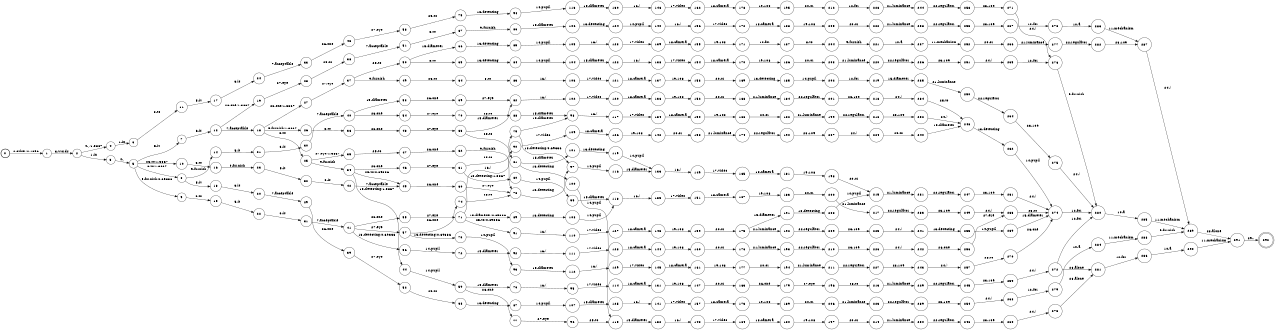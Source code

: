 digraph FST {
rankdir = LR;
size = "8.5,11";
label = "";
center = 1;
orientation = Portrait;
ranksep = "0.4";
nodesep = "0.25";
0 [label = "0", shape = circle, style = bold, fontsize = 14]
	0 -> 1 [label = "2:other/2.1396", fontsize = 14];
1 [label = "1", shape = circle, style = solid, fontsize = 14]
	1 -> 2 [label = "3:words", fontsize = 14];
2 [label = "2", shape = circle, style = solid, fontsize = 14]
	2 -> 3 [label = "1:in", fontsize = 14];
	2 -> 4 [label = "4:,/1.3867", fontsize = 14];
3 [label = "3", shape = circle, style = solid, fontsize = 14]
	3 -> 5 [label = "4:,", fontsize = 14];
4 [label = "4", shape = circle, style = solid, fontsize = 14]
	4 -> 6 [label = "1:in", fontsize = 14];
5 [label = "5", shape = circle, style = solid, fontsize = 14]
	5 -> 7 [label = "5:it", fontsize = 14];
	5 -> 8 [label = "8:to/1.3867", fontsize = 14];
	5 -> 10 [label = "25:to/1.3867", fontsize = 14];
	5 -> 9 [label = "9:furnish/0.69336", fontsize = 14];
6 [label = "6", shape = circle, style = solid, fontsize = 14]
	6 -> 11 [label = "8:to", fontsize = 14];
7 [label = "7", shape = circle, style = solid, fontsize = 14]
	7 -> 12 [label = "6:is", fontsize = 14];
8 [label = "8", shape = circle, style = solid, fontsize = 14]
	8 -> 13 [label = "5:it", fontsize = 14];
	8 -> 14 [label = "9:furnish", fontsize = 14];
9 [label = "9", shape = circle, style = solid, fontsize = 14]
	9 -> 15 [label = "8:to", fontsize = 14];
10 [label = "10", shape = circle, style = solid, fontsize = 14]
	10 -> 16 [label = "8:to", fontsize = 14];
11 [label = "11", shape = circle, style = solid, fontsize = 14]
	11 -> 17 [label = "5:it", fontsize = 14];
12 [label = "12", shape = circle, style = solid, fontsize = 14]
	12 -> 18 [label = "7:acceptable", fontsize = 14];
	12 -> 19 [label = "26:one/1.3867", fontsize = 14];
13 [label = "13", shape = circle, style = solid, fontsize = 14]
	13 -> 20 [label = "6:is", fontsize = 14];
14 [label = "14", shape = circle, style = solid, fontsize = 14]
	14 -> 21 [label = "5:it", fontsize = 14];
15 [label = "15", shape = circle, style = solid, fontsize = 14]
	15 -> 22 [label = "5:it", fontsize = 14];
16 [label = "16", shape = circle, style = solid, fontsize = 14]
	16 -> 23 [label = "9:furnish", fontsize = 14];
17 [label = "17", shape = circle, style = solid, fontsize = 14]
	17 -> 24 [label = "6:is", fontsize = 14];
18 [label = "18", shape = circle, style = solid, fontsize = 14]
	18 -> 25 [label = "8:to", fontsize = 14];
	18 -> 26 [label = "9:furnish/1.3867", fontsize = 14];
	18 -> 27 [label = "26:one/1.3867", fontsize = 14];
19 [label = "19", shape = circle, style = solid, fontsize = 14]
	19 -> 28 [label = "27:eye", fontsize = 14];
20 [label = "20", shape = circle, style = solid, fontsize = 14]
	20 -> 29 [label = "7:acceptable", fontsize = 14];
21 [label = "21", shape = circle, style = solid, fontsize = 14]
	21 -> 30 [label = "6:is", fontsize = 14];
22 [label = "22", shape = circle, style = solid, fontsize = 14]
	22 -> 31 [label = "6:is", fontsize = 14];
23 [label = "23", shape = circle, style = solid, fontsize = 14]
	23 -> 32 [label = "5:it", fontsize = 14];
24 [label = "24", shape = circle, style = solid, fontsize = 14]
	24 -> 33 [label = "7:acceptable", fontsize = 14];
25 [label = "25", shape = circle, style = solid, fontsize = 14]
	25 -> 34 [label = "9:furnish", fontsize = 14];
	25 -> 35 [label = "27:eye/1.3867", fontsize = 14];
26 [label = "26", shape = circle, style = solid, fontsize = 14]
	26 -> 36 [label = "8:to", fontsize = 14];
27 [label = "27", shape = circle, style = solid, fontsize = 14]
	27 -> 37 [label = "27:eye", fontsize = 14];
28 [label = "28", shape = circle, style = solid, fontsize = 14]
	28 -> 38 [label = "25:to", fontsize = 14];
29 [label = "29", shape = circle, style = solid, fontsize = 14]
	29 -> 39 [label = "26:one", fontsize = 14];
30 [label = "30", shape = circle, style = solid, fontsize = 14]
	30 -> 40 [label = "7:acceptable", fontsize = 14];
31 [label = "31", shape = circle, style = solid, fontsize = 14]
	31 -> 41 [label = "7:acceptable", fontsize = 14];
32 [label = "32", shape = circle, style = solid, fontsize = 14]
	32 -> 42 [label = "6:is", fontsize = 14];
33 [label = "33", shape = circle, style = solid, fontsize = 14]
	33 -> 43 [label = "26:one", fontsize = 14];
34 [label = "34", shape = circle, style = solid, fontsize = 14]
	34 -> 45 [label = "25:to/0.69336", fontsize = 14];
	34 -> 44 [label = "13:detecting/1.3867", fontsize = 14];
	34 -> 46 [label = "26:one", fontsize = 14];
35 [label = "35", shape = circle, style = solid, fontsize = 14]
	35 -> 47 [label = "25:to", fontsize = 14];
36 [label = "36", shape = circle, style = solid, fontsize = 14]
	36 -> 48 [label = "26:one", fontsize = 14];
37 [label = "37", shape = circle, style = solid, fontsize = 14]
	37 -> 50 [label = "25:to", fontsize = 14];
	37 -> 49 [label = "9:furnish", fontsize = 14];
38 [label = "38", shape = circle, style = solid, fontsize = 14]
	38 -> 51 [label = "7:acceptable", fontsize = 14];
39 [label = "39", shape = circle, style = solid, fontsize = 14]
	39 -> 52 [label = "27:eye", fontsize = 14];
40 [label = "40", shape = circle, style = solid, fontsize = 14]
	40 -> 53 [label = "15:diameter", fontsize = 14];
	40 -> 54 [label = "26:one", fontsize = 14];
41 [label = "41", shape = circle, style = solid, fontsize = 14]
	41 -> 56 [label = "13:detecting/0.69336", fontsize = 14];
	41 -> 55 [label = "26:one", fontsize = 14];
	41 -> 57 [label = "27:eye", fontsize = 14];
42 [label = "42", shape = circle, style = solid, fontsize = 14]
	42 -> 45 [label = "7:acceptable", fontsize = 14];
43 [label = "43", shape = circle, style = solid, fontsize = 14]
	43 -> 58 [label = "27:eye", fontsize = 14];
44 [label = "44", shape = circle, style = solid, fontsize = 14]
	44 -> 59 [label = "14:pupil", fontsize = 14];
45 [label = "45", shape = circle, style = solid, fontsize = 14]
	45 -> 60 [label = "26:one", fontsize = 14];
46 [label = "46", shape = circle, style = solid, fontsize = 14]
	46 -> 61 [label = "27:eye", fontsize = 14];
47 [label = "47", shape = circle, style = solid, fontsize = 14]
	47 -> 62 [label = "26:one", fontsize = 14];
48 [label = "48", shape = circle, style = solid, fontsize = 14]
	48 -> 63 [label = "27:eye", fontsize = 14];
49 [label = "49", shape = circle, style = solid, fontsize = 14]
	49 -> 64 [label = "25:to", fontsize = 14];
50 [label = "50", shape = circle, style = solid, fontsize = 14]
	50 -> 65 [label = "8:to", fontsize = 14];
	50 -> 66 [label = "15:diameter", fontsize = 14];
51 [label = "51", shape = circle, style = solid, fontsize = 14]
	51 -> 67 [label = "8:to", fontsize = 14];
52 [label = "52", shape = circle, style = solid, fontsize = 14]
	52 -> 68 [label = "25:to", fontsize = 14];
53 [label = "53", shape = circle, style = solid, fontsize = 14]
	53 -> 69 [label = "26:one", fontsize = 14];
54 [label = "54", shape = circle, style = solid, fontsize = 14]
	54 -> 70 [label = "27:eye", fontsize = 14];
55 [label = "55", shape = circle, style = solid, fontsize = 14]
	55 -> 71 [label = "27:eye", fontsize = 14];
56 [label = "56", shape = circle, style = solid, fontsize = 14]
	56 -> 72 [label = "14:pupil", fontsize = 14];
57 [label = "57", shape = circle, style = solid, fontsize = 14]
	57 -> 73 [label = "13:detecting/0.69336", fontsize = 14];
	57 -> 74 [label = "26:one", fontsize = 14];
58 [label = "58", shape = circle, style = solid, fontsize = 14]
	58 -> 75 [label = "25:to", fontsize = 14];
59 [label = "59", shape = circle, style = solid, fontsize = 14]
	59 -> 76 [label = "15:diameter", fontsize = 14];
	59 -> 77 [label = "26:one", fontsize = 14];
60 [label = "60", shape = circle, style = solid, fontsize = 14]
	60 -> 78 [label = "27:eye", fontsize = 14];
61 [label = "61", shape = circle, style = solid, fontsize = 14]
	61 -> 79 [label = "25:to", fontsize = 14];
	61 -> 80 [label = "13:detecting/1.3867", fontsize = 14];
62 [label = "62", shape = circle, style = solid, fontsize = 14]
	62 -> 78 [label = "9:furnish", fontsize = 14];
63 [label = "63", shape = circle, style = solid, fontsize = 14]
	63 -> 81 [label = "25:to", fontsize = 14];
	63 -> 82 [label = "15:diameter", fontsize = 14];
64 [label = "64", shape = circle, style = solid, fontsize = 14]
	64 -> 83 [label = "8:to", fontsize = 14];
65 [label = "65", shape = circle, style = solid, fontsize = 14]
	65 -> 84 [label = "13:detecting", fontsize = 14];
66 [label = "66", shape = circle, style = solid, fontsize = 14]
	66 -> 85 [label = "13:detecting", fontsize = 14];
67 [label = "67", shape = circle, style = solid, fontsize = 14]
	67 -> 86 [label = "9:furnish", fontsize = 14];
68 [label = "68", shape = circle, style = solid, fontsize = 14]
	68 -> 87 [label = "13:detecting", fontsize = 14];
69 [label = "69", shape = circle, style = solid, fontsize = 14]
	69 -> 82 [label = "27:eye", fontsize = 14];
70 [label = "70", shape = circle, style = solid, fontsize = 14]
	70 -> 88 [label = "25:to", fontsize = 14];
71 [label = "71", shape = circle, style = solid, fontsize = 14]
	71 -> 91 [label = "25:to/0.69336", fontsize = 14];
	71 -> 89 [label = "15:diameter/0.69336", fontsize = 14];
	71 -> 90 [label = "16:(", fontsize = 14];
72 [label = "72", shape = circle, style = solid, fontsize = 14]
	72 -> 92 [label = "15:diameter", fontsize = 14];
73 [label = "73", shape = circle, style = solid, fontsize = 14]
	73 -> 93 [label = "14:pupil", fontsize = 14];
74 [label = "74", shape = circle, style = solid, fontsize = 14]
	74 -> 78 [label = "25:to", fontsize = 14];
75 [label = "75", shape = circle, style = solid, fontsize = 14]
	75 -> 94 [label = "13:detecting", fontsize = 14];
76 [label = "76", shape = circle, style = solid, fontsize = 14]
	76 -> 95 [label = "16:(", fontsize = 14];
77 [label = "77", shape = circle, style = solid, fontsize = 14]
	77 -> 96 [label = "27:eye", fontsize = 14];
78 [label = "78", shape = circle, style = solid, fontsize = 14]
	78 -> 97 [label = "13:detecting", fontsize = 14];
79 [label = "79", shape = circle, style = solid, fontsize = 14]
	79 -> 97 [label = "13:detecting/0.69336", fontsize = 14];
	79 -> 98 [label = "15:diameter", fontsize = 14];
80 [label = "80", shape = circle, style = solid, fontsize = 14]
	80 -> 99 [label = "14:pupil", fontsize = 14];
81 [label = "81", shape = circle, style = solid, fontsize = 14]
	81 -> 100 [label = "13:detecting", fontsize = 14];
	81 -> 101 [label = "15:diameter", fontsize = 14];
82 [label = "82", shape = circle, style = solid, fontsize = 14]
	82 -> 102 [label = "16:(", fontsize = 14];
83 [label = "83", shape = circle, style = solid, fontsize = 14]
	83 -> 103 [label = "16:(", fontsize = 14];
84 [label = "84", shape = circle, style = solid, fontsize = 14]
	84 -> 104 [label = "14:pupil", fontsize = 14];
85 [label = "85", shape = circle, style = solid, fontsize = 14]
	85 -> 105 [label = "14:pupil", fontsize = 14];
86 [label = "86", shape = circle, style = solid, fontsize = 14]
	86 -> 106 [label = "15:diameter", fontsize = 14];
87 [label = "87", shape = circle, style = solid, fontsize = 14]
	87 -> 107 [label = "14:pupil", fontsize = 14];
88 [label = "88", shape = circle, style = solid, fontsize = 14]
	88 -> 98 [label = "15:diameter", fontsize = 14];
89 [label = "89", shape = circle, style = solid, fontsize = 14]
	89 -> 108 [label = "13:detecting", fontsize = 14];
90 [label = "90", shape = circle, style = solid, fontsize = 14]
	90 -> 109 [label = "17:video", fontsize = 14];
91 [label = "91", shape = circle, style = solid, fontsize = 14]
	91 -> 110 [label = "16:(", fontsize = 14];
92 [label = "92", shape = circle, style = solid, fontsize = 14]
	92 -> 111 [label = "16:(", fontsize = 14];
93 [label = "93", shape = circle, style = solid, fontsize = 14]
	93 -> 112 [label = "15:diameter", fontsize = 14];
94 [label = "94", shape = circle, style = solid, fontsize = 14]
	94 -> 113 [label = "14:pupil", fontsize = 14];
95 [label = "95", shape = circle, style = solid, fontsize = 14]
	95 -> 114 [label = "17:video", fontsize = 14];
96 [label = "96", shape = circle, style = solid, fontsize = 14]
	96 -> 115 [label = "25:to", fontsize = 14];
97 [label = "97", shape = circle, style = solid, fontsize = 14]
	97 -> 116 [label = "14:pupil", fontsize = 14];
98 [label = "98", shape = circle, style = solid, fontsize = 14]
	98 -> 117 [label = "16:(", fontsize = 14];
99 [label = "99", shape = circle, style = solid, fontsize = 14]
	99 -> 118 [label = "15:diameter", fontsize = 14];
100 [label = "100", shape = circle, style = solid, fontsize = 14]
	100 -> 115 [label = "14:pupil", fontsize = 14];
101 [label = "101", shape = circle, style = solid, fontsize = 14]
	101 -> 119 [label = "13:detecting", fontsize = 14];
102 [label = "102", shape = circle, style = solid, fontsize = 14]
	102 -> 120 [label = "17:video", fontsize = 14];
103 [label = "103", shape = circle, style = solid, fontsize = 14]
	103 -> 121 [label = "17:video", fontsize = 14];
104 [label = "104", shape = circle, style = solid, fontsize = 14]
	104 -> 122 [label = "15:diameter", fontsize = 14];
105 [label = "105", shape = circle, style = solid, fontsize = 14]
	105 -> 123 [label = "16:(", fontsize = 14];
106 [label = "106", shape = circle, style = solid, fontsize = 14]
	106 -> 124 [label = "13:detecting", fontsize = 14];
107 [label = "107", shape = circle, style = solid, fontsize = 14]
	107 -> 125 [label = "15:diameter", fontsize = 14];
108 [label = "108", shape = circle, style = solid, fontsize = 14]
	108 -> 118 [label = "14:pupil", fontsize = 14];
109 [label = "109", shape = circle, style = solid, fontsize = 14]
	109 -> 126 [label = "18:camera", fontsize = 14];
110 [label = "110", shape = circle, style = solid, fontsize = 14]
	110 -> 127 [label = "17:video", fontsize = 14];
111 [label = "111", shape = circle, style = solid, fontsize = 14]
	111 -> 128 [label = "17:video", fontsize = 14];
112 [label = "112", shape = circle, style = solid, fontsize = 14]
	112 -> 129 [label = "16:(", fontsize = 14];
113 [label = "113", shape = circle, style = solid, fontsize = 14]
	113 -> 130 [label = "15:diameter", fontsize = 14];
114 [label = "114", shape = circle, style = solid, fontsize = 14]
	114 -> 131 [label = "18:camera", fontsize = 14];
115 [label = "115", shape = circle, style = solid, fontsize = 14]
	115 -> 132 [label = "15:diameter", fontsize = 14];
116 [label = "116", shape = circle, style = solid, fontsize = 14]
	116 -> 133 [label = "15:diameter", fontsize = 14];
117 [label = "117", shape = circle, style = solid, fontsize = 14]
	117 -> 134 [label = "17:video", fontsize = 14];
118 [label = "118", shape = circle, style = solid, fontsize = 14]
	118 -> 135 [label = "16:(", fontsize = 14];
119 [label = "119", shape = circle, style = solid, fontsize = 14]
	119 -> 133 [label = "14:pupil", fontsize = 14];
120 [label = "120", shape = circle, style = solid, fontsize = 14]
	120 -> 136 [label = "18:camera", fontsize = 14];
121 [label = "121", shape = circle, style = solid, fontsize = 14]
	121 -> 137 [label = "18:camera", fontsize = 14];
122 [label = "122", shape = circle, style = solid, fontsize = 14]
	122 -> 138 [label = "16:(", fontsize = 14];
123 [label = "123", shape = circle, style = solid, fontsize = 14]
	123 -> 139 [label = "17:video", fontsize = 14];
124 [label = "124", shape = circle, style = solid, fontsize = 14]
	124 -> 140 [label = "14:pupil", fontsize = 14];
125 [label = "125", shape = circle, style = solid, fontsize = 14]
	125 -> 141 [label = "16:(", fontsize = 14];
126 [label = "126", shape = circle, style = solid, fontsize = 14]
	126 -> 142 [label = "19:108", fontsize = 14];
127 [label = "127", shape = circle, style = solid, fontsize = 14]
	127 -> 143 [label = "18:camera", fontsize = 14];
128 [label = "128", shape = circle, style = solid, fontsize = 14]
	128 -> 144 [label = "18:camera", fontsize = 14];
129 [label = "129", shape = circle, style = solid, fontsize = 14]
	129 -> 145 [label = "17:video", fontsize = 14];
130 [label = "130", shape = circle, style = solid, fontsize = 14]
	130 -> 146 [label = "16:(", fontsize = 14];
131 [label = "131", shape = circle, style = solid, fontsize = 14]
	131 -> 147 [label = "19:108", fontsize = 14];
132 [label = "132", shape = circle, style = solid, fontsize = 14]
	132 -> 148 [label = "16:(", fontsize = 14];
133 [label = "133", shape = circle, style = solid, fontsize = 14]
	133 -> 149 [label = "16:(", fontsize = 14];
134 [label = "134", shape = circle, style = solid, fontsize = 14]
	134 -> 150 [label = "18:camera", fontsize = 14];
135 [label = "135", shape = circle, style = solid, fontsize = 14]
	135 -> 151 [label = "17:video", fontsize = 14];
136 [label = "136", shape = circle, style = solid, fontsize = 14]
	136 -> 152 [label = "19:108", fontsize = 14];
137 [label = "137", shape = circle, style = solid, fontsize = 14]
	137 -> 153 [label = "19:108", fontsize = 14];
138 [label = "138", shape = circle, style = solid, fontsize = 14]
	138 -> 154 [label = "17:video", fontsize = 14];
139 [label = "139", shape = circle, style = solid, fontsize = 14]
	139 -> 155 [label = "18:camera", fontsize = 14];
140 [label = "140", shape = circle, style = solid, fontsize = 14]
	140 -> 156 [label = "16:(", fontsize = 14];
141 [label = "141", shape = circle, style = solid, fontsize = 14]
	141 -> 157 [label = "17:video", fontsize = 14];
142 [label = "142", shape = circle, style = solid, fontsize = 14]
	142 -> 158 [label = "20:or", fontsize = 14];
143 [label = "143", shape = circle, style = solid, fontsize = 14]
	143 -> 159 [label = "19:108", fontsize = 14];
144 [label = "144", shape = circle, style = solid, fontsize = 14]
	144 -> 160 [label = "19:108", fontsize = 14];
145 [label = "145", shape = circle, style = solid, fontsize = 14]
	145 -> 161 [label = "18:camera", fontsize = 14];
146 [label = "146", shape = circle, style = solid, fontsize = 14]
	146 -> 162 [label = "17:video", fontsize = 14];
147 [label = "147", shape = circle, style = solid, fontsize = 14]
	147 -> 163 [label = "20:or", fontsize = 14];
148 [label = "148", shape = circle, style = solid, fontsize = 14]
	148 -> 164 [label = "17:video", fontsize = 14];
149 [label = "149", shape = circle, style = solid, fontsize = 14]
	149 -> 165 [label = "17:video", fontsize = 14];
150 [label = "150", shape = circle, style = solid, fontsize = 14]
	150 -> 166 [label = "19:108", fontsize = 14];
151 [label = "151", shape = circle, style = solid, fontsize = 14]
	151 -> 167 [label = "18:camera", fontsize = 14];
152 [label = "152", shape = circle, style = solid, fontsize = 14]
	152 -> 168 [label = "20:or", fontsize = 14];
153 [label = "153", shape = circle, style = solid, fontsize = 14]
	153 -> 169 [label = "20:or", fontsize = 14];
154 [label = "154", shape = circle, style = solid, fontsize = 14]
	154 -> 170 [label = "18:camera", fontsize = 14];
155 [label = "155", shape = circle, style = solid, fontsize = 14]
	155 -> 171 [label = "19:108", fontsize = 14];
156 [label = "156", shape = circle, style = solid, fontsize = 14]
	156 -> 172 [label = "17:video", fontsize = 14];
157 [label = "157", shape = circle, style = solid, fontsize = 14]
	157 -> 173 [label = "18:camera", fontsize = 14];
158 [label = "158", shape = circle, style = solid, fontsize = 14]
	158 -> 174 [label = "21:luminance", fontsize = 14];
159 [label = "159", shape = circle, style = solid, fontsize = 14]
	159 -> 175 [label = "20:or", fontsize = 14];
160 [label = "160", shape = circle, style = solid, fontsize = 14]
	160 -> 176 [label = "20:or", fontsize = 14];
161 [label = "161", shape = circle, style = solid, fontsize = 14]
	161 -> 177 [label = "19:108", fontsize = 14];
162 [label = "162", shape = circle, style = solid, fontsize = 14]
	162 -> 178 [label = "18:camera", fontsize = 14];
163 [label = "163", shape = circle, style = solid, fontsize = 14]
	163 -> 179 [label = "26:one", fontsize = 14];
164 [label = "164", shape = circle, style = solid, fontsize = 14]
	164 -> 180 [label = "18:camera", fontsize = 14];
165 [label = "165", shape = circle, style = solid, fontsize = 14]
	165 -> 181 [label = "18:camera", fontsize = 14];
166 [label = "166", shape = circle, style = solid, fontsize = 14]
	166 -> 182 [label = "20:or", fontsize = 14];
167 [label = "167", shape = circle, style = solid, fontsize = 14]
	167 -> 183 [label = "19:108", fontsize = 14];
168 [label = "168", shape = circle, style = solid, fontsize = 14]
	168 -> 184 [label = "21:luminance", fontsize = 14];
169 [label = "169", shape = circle, style = solid, fontsize = 14]
	169 -> 185 [label = "13:detecting", fontsize = 14];
170 [label = "170", shape = circle, style = solid, fontsize = 14]
	170 -> 186 [label = "19:108", fontsize = 14];
171 [label = "171", shape = circle, style = solid, fontsize = 14]
	171 -> 187 [label = "12:for", fontsize = 14];
172 [label = "172", shape = circle, style = solid, fontsize = 14]
	172 -> 188 [label = "18:camera", fontsize = 14];
173 [label = "173", shape = circle, style = solid, fontsize = 14]
	173 -> 189 [label = "19:108", fontsize = 14];
174 [label = "174", shape = circle, style = solid, fontsize = 14]
	174 -> 190 [label = "22:regulator", fontsize = 14];
175 [label = "175", shape = circle, style = solid, fontsize = 14]
	175 -> 191 [label = "15:diameter", fontsize = 14];
	175 -> 192 [label = "21:luminance", fontsize = 14];
176 [label = "176", shape = circle, style = solid, fontsize = 14]
	176 -> 193 [label = "21:luminance", fontsize = 14];
177 [label = "177", shape = circle, style = solid, fontsize = 14]
	177 -> 194 [label = "20:or", fontsize = 14];
178 [label = "178", shape = circle, style = solid, fontsize = 14]
	178 -> 195 [label = "19:108", fontsize = 14];
179 [label = "179", shape = circle, style = solid, fontsize = 14]
	179 -> 196 [label = "27:eye", fontsize = 14];
180 [label = "180", shape = circle, style = solid, fontsize = 14]
	180 -> 197 [label = "19:108", fontsize = 14];
181 [label = "181", shape = circle, style = solid, fontsize = 14]
	181 -> 198 [label = "19:108", fontsize = 14];
182 [label = "182", shape = circle, style = solid, fontsize = 14]
	182 -> 199 [label = "21:luminance", fontsize = 14];
183 [label = "183", shape = circle, style = solid, fontsize = 14]
	183 -> 200 [label = "20:or", fontsize = 14];
184 [label = "184", shape = circle, style = solid, fontsize = 14]
	184 -> 201 [label = "22:regulator", fontsize = 14];
185 [label = "185", shape = circle, style = solid, fontsize = 14]
	185 -> 202 [label = "14:pupil", fontsize = 14];
186 [label = "186", shape = circle, style = solid, fontsize = 14]
	186 -> 203 [label = "20:or", fontsize = 14];
187 [label = "187", shape = circle, style = solid, fontsize = 14]
	187 -> 204 [label = "8:to", fontsize = 14];
188 [label = "188", shape = circle, style = solid, fontsize = 14]
	188 -> 205 [label = "19:108", fontsize = 14];
189 [label = "189", shape = circle, style = solid, fontsize = 14]
	189 -> 206 [label = "20:or", fontsize = 14];
190 [label = "190", shape = circle, style = solid, fontsize = 14]
	190 -> 207 [label = "23:109", fontsize = 14];
191 [label = "191", shape = circle, style = solid, fontsize = 14]
	191 -> 208 [label = "13:detecting", fontsize = 14];
192 [label = "192", shape = circle, style = solid, fontsize = 14]
	192 -> 209 [label = "22:regulator", fontsize = 14];
193 [label = "193", shape = circle, style = solid, fontsize = 14]
	193 -> 210 [label = "22:regulator", fontsize = 14];
194 [label = "194", shape = circle, style = solid, fontsize = 14]
	194 -> 211 [label = "21:luminance", fontsize = 14];
195 [label = "195", shape = circle, style = solid, fontsize = 14]
	195 -> 212 [label = "20:or", fontsize = 14];
196 [label = "196", shape = circle, style = solid, fontsize = 14]
	196 -> 213 [label = "25:to", fontsize = 14];
197 [label = "197", shape = circle, style = solid, fontsize = 14]
	197 -> 214 [label = "20:or", fontsize = 14];
198 [label = "198", shape = circle, style = solid, fontsize = 14]
	198 -> 215 [label = "20:or", fontsize = 14];
199 [label = "199", shape = circle, style = solid, fontsize = 14]
	199 -> 216 [label = "22:regulator", fontsize = 14];
200 [label = "200", shape = circle, style = solid, fontsize = 14]
	200 -> 217 [label = "21:luminance", fontsize = 14];
201 [label = "201", shape = circle, style = solid, fontsize = 14]
	201 -> 218 [label = "23:109", fontsize = 14];
202 [label = "202", shape = circle, style = solid, fontsize = 14]
	202 -> 219 [label = "12:for", fontsize = 14];
203 [label = "203", shape = circle, style = solid, fontsize = 14]
	203 -> 220 [label = "21:luminance", fontsize = 14];
204 [label = "204", shape = circle, style = solid, fontsize = 14]
	204 -> 221 [label = "9:furnish", fontsize = 14];
205 [label = "205", shape = circle, style = solid, fontsize = 14]
	205 -> 222 [label = "20:or", fontsize = 14];
206 [label = "206", shape = circle, style = solid, fontsize = 14]
	206 -> 223 [label = "21:luminance", fontsize = 14];
207 [label = "207", shape = circle, style = solid, fontsize = 14]
	207 -> 224 [label = "24:)", fontsize = 14];
208 [label = "208", shape = circle, style = solid, fontsize = 14]
	208 -> 215 [label = "14:pupil", fontsize = 14];
209 [label = "209", shape = circle, style = solid, fontsize = 14]
	209 -> 225 [label = "23:109", fontsize = 14];
210 [label = "210", shape = circle, style = solid, fontsize = 14]
	210 -> 226 [label = "23:109", fontsize = 14];
211 [label = "211", shape = circle, style = solid, fontsize = 14]
	211 -> 227 [label = "22:regulator", fontsize = 14];
212 [label = "212", shape = circle, style = solid, fontsize = 14]
	212 -> 228 [label = "12:for", fontsize = 14];
213 [label = "213", shape = circle, style = solid, fontsize = 14]
	213 -> 229 [label = "21:luminance", fontsize = 14];
214 [label = "214", shape = circle, style = solid, fontsize = 14]
	214 -> 230 [label = "21:luminance", fontsize = 14];
215 [label = "215", shape = circle, style = solid, fontsize = 14]
	215 -> 231 [label = "21:luminance", fontsize = 14];
216 [label = "216", shape = circle, style = solid, fontsize = 14]
	216 -> 232 [label = "23:109", fontsize = 14];
217 [label = "217", shape = circle, style = solid, fontsize = 14]
	217 -> 233 [label = "22:regulator", fontsize = 14];
218 [label = "218", shape = circle, style = solid, fontsize = 14]
	218 -> 234 [label = "24:)", fontsize = 14];
219 [label = "219", shape = circle, style = solid, fontsize = 14]
	219 -> 235 [label = "15:diameter", fontsize = 14];
220 [label = "220", shape = circle, style = solid, fontsize = 14]
	220 -> 236 [label = "22:regulator", fontsize = 14];
221 [label = "221", shape = circle, style = solid, fontsize = 14]
	221 -> 237 [label = "10:a", fontsize = 14];
222 [label = "222", shape = circle, style = solid, fontsize = 14]
	222 -> 238 [label = "21:luminance", fontsize = 14];
223 [label = "223", shape = circle, style = solid, fontsize = 14]
	223 -> 239 [label = "22:regulator", fontsize = 14];
224 [label = "224", shape = circle, style = solid, fontsize = 14]
	224 -> 240 [label = "25:to", fontsize = 14];
225 [label = "225", shape = circle, style = solid, fontsize = 14]
	225 -> 241 [label = "24:)", fontsize = 14];
226 [label = "226", shape = circle, style = solid, fontsize = 14]
	226 -> 242 [label = "24:)", fontsize = 14];
227 [label = "227", shape = circle, style = solid, fontsize = 14]
	227 -> 243 [label = "23:109", fontsize = 14];
228 [label = "228", shape = circle, style = solid, fontsize = 14]
	228 -> 244 [label = "21:luminance", fontsize = 14];
229 [label = "229", shape = circle, style = solid, fontsize = 14]
	229 -> 245 [label = "22:regulator", fontsize = 14];
230 [label = "230", shape = circle, style = solid, fontsize = 14]
	230 -> 246 [label = "22:regulator", fontsize = 14];
231 [label = "231", shape = circle, style = solid, fontsize = 14]
	231 -> 247 [label = "22:regulator", fontsize = 14];
232 [label = "232", shape = circle, style = solid, fontsize = 14]
	232 -> 248 [label = "24:)", fontsize = 14];
233 [label = "233", shape = circle, style = solid, fontsize = 14]
	233 -> 249 [label = "23:109", fontsize = 14];
234 [label = "234", shape = circle, style = solid, fontsize = 14]
	234 -> 248 [label = "25:to", fontsize = 14];
235 [label = "235", shape = circle, style = solid, fontsize = 14]
	235 -> 250 [label = "21:luminance", fontsize = 14];
236 [label = "236", shape = circle, style = solid, fontsize = 14]
	236 -> 251 [label = "23:109", fontsize = 14];
237 [label = "237", shape = circle, style = solid, fontsize = 14]
	237 -> 252 [label = "11:mechanism", fontsize = 14];
238 [label = "238", shape = circle, style = solid, fontsize = 14]
	238 -> 253 [label = "22:regulator", fontsize = 14];
239 [label = "239", shape = circle, style = solid, fontsize = 14]
	239 -> 254 [label = "23:109", fontsize = 14];
240 [label = "240", shape = circle, style = solid, fontsize = 14]
	240 -> 248 [label = "15:diameter", fontsize = 14];
241 [label = "241", shape = circle, style = solid, fontsize = 14]
	241 -> 255 [label = "13:detecting", fontsize = 14];
242 [label = "242", shape = circle, style = solid, fontsize = 14]
	242 -> 256 [label = "26:one", fontsize = 14];
243 [label = "243", shape = circle, style = solid, fontsize = 14]
	243 -> 257 [label = "24:)", fontsize = 14];
244 [label = "244", shape = circle, style = solid, fontsize = 14]
	244 -> 258 [label = "22:regulator", fontsize = 14];
245 [label = "245", shape = circle, style = solid, fontsize = 14]
	245 -> 259 [label = "23:109", fontsize = 14];
246 [label = "246", shape = circle, style = solid, fontsize = 14]
	246 -> 260 [label = "23:109", fontsize = 14];
247 [label = "247", shape = circle, style = solid, fontsize = 14]
	247 -> 261 [label = "23:109", fontsize = 14];
248 [label = "248", shape = circle, style = solid, fontsize = 14]
	248 -> 262 [label = "13:detecting", fontsize = 14];
249 [label = "249", shape = circle, style = solid, fontsize = 14]
	249 -> 263 [label = "24:)", fontsize = 14];
250 [label = "250", shape = circle, style = solid, fontsize = 14]
	250 -> 264 [label = "22:regulator", fontsize = 14];
251 [label = "251", shape = circle, style = solid, fontsize = 14]
	251 -> 265 [label = "24:)", fontsize = 14];
252 [label = "252", shape = circle, style = solid, fontsize = 14]
	252 -> 266 [label = "20:or", fontsize = 14];
253 [label = "253", shape = circle, style = solid, fontsize = 14]
	253 -> 267 [label = "23:109", fontsize = 14];
254 [label = "254", shape = circle, style = solid, fontsize = 14]
	254 -> 268 [label = "24:)", fontsize = 14];
255 [label = "255", shape = circle, style = solid, fontsize = 14]
	255 -> 269 [label = "14:pupil", fontsize = 14];
256 [label = "256", shape = circle, style = solid, fontsize = 14]
	256 -> 263 [label = "27:eye", fontsize = 14];
257 [label = "257", shape = circle, style = solid, fontsize = 14]
	257 -> 270 [label = "25:to", fontsize = 14];
258 [label = "258", shape = circle, style = solid, fontsize = 14]
	258 -> 271 [label = "23:109", fontsize = 14];
259 [label = "259", shape = circle, style = solid, fontsize = 14]
	259 -> 272 [label = "24:)", fontsize = 14];
260 [label = "260", shape = circle, style = solid, fontsize = 14]
	260 -> 273 [label = "24:)", fontsize = 14];
261 [label = "261", shape = circle, style = solid, fontsize = 14]
	261 -> 274 [label = "24:)", fontsize = 14];
262 [label = "262", shape = circle, style = solid, fontsize = 14]
	262 -> 274 [label = "14:pupil", fontsize = 14];
263 [label = "263", shape = circle, style = solid, fontsize = 14]
	263 -> 274 [label = "25:to", fontsize = 14];
264 [label = "264", shape = circle, style = solid, fontsize = 14]
	264 -> 275 [label = "23:109", fontsize = 14];
265 [label = "265", shape = circle, style = solid, fontsize = 14]
	265 -> 276 [label = "12:for", fontsize = 14];
266 [label = "266", shape = circle, style = solid, fontsize = 14]
	266 -> 277 [label = "21:luminance", fontsize = 14];
267 [label = "267", shape = circle, style = solid, fontsize = 14]
	267 -> 278 [label = "12:for", fontsize = 14];
268 [label = "268", shape = circle, style = solid, fontsize = 14]
	268 -> 279 [label = "12:for", fontsize = 14];
269 [label = "269", shape = circle, style = solid, fontsize = 14]
	269 -> 274 [label = "15:diameter", fontsize = 14];
270 [label = "270", shape = circle, style = solid, fontsize = 14]
	270 -> 274 [label = "26:one", fontsize = 14];
271 [label = "271", shape = circle, style = solid, fontsize = 14]
	271 -> 276 [label = "24:)", fontsize = 14];
272 [label = "272", shape = circle, style = solid, fontsize = 14]
	272 -> 280 [label = "12:for", fontsize = 14];
	272 -> 281 [label = "28:alone", fontsize = 14];
273 [label = "273", shape = circle, style = solid, fontsize = 14]
	273 -> 281 [label = "28:alone", fontsize = 14];
274 [label = "274", shape = circle, style = solid, fontsize = 14]
	274 -> 280 [label = "12:for", fontsize = 14];
275 [label = "275", shape = circle, style = solid, fontsize = 14]
	275 -> 280 [label = "24:)", fontsize = 14];
276 [label = "276", shape = circle, style = solid, fontsize = 14]
	276 -> 280 [label = "9:furnish", fontsize = 14];
277 [label = "277", shape = circle, style = solid, fontsize = 14]
	277 -> 282 [label = "22:regulator", fontsize = 14];
278 [label = "278", shape = circle, style = solid, fontsize = 14]
	278 -> 283 [label = "10:a", fontsize = 14];
279 [label = "279", shape = circle, style = solid, fontsize = 14]
	279 -> 284 [label = "10:a", fontsize = 14];
280 [label = "280", shape = circle, style = solid, fontsize = 14]
	280 -> 285 [label = "10:a", fontsize = 14];
281 [label = "281", shape = circle, style = solid, fontsize = 14]
	281 -> 286 [label = "12:for", fontsize = 14];
282 [label = "282", shape = circle, style = solid, fontsize = 14]
	282 -> 287 [label = "23:109", fontsize = 14];
283 [label = "283", shape = circle, style = solid, fontsize = 14]
	283 -> 287 [label = "11:mechanism", fontsize = 14];
284 [label = "284", shape = circle, style = solid, fontsize = 14]
	284 -> 288 [label = "11:mechanism", fontsize = 14];
285 [label = "285", shape = circle, style = solid, fontsize = 14]
	285 -> 289 [label = "11:mechanism", fontsize = 14];
286 [label = "286", shape = circle, style = solid, fontsize = 14]
	286 -> 290 [label = "10:a", fontsize = 14];
287 [label = "287", shape = circle, style = solid, fontsize = 14]
	287 -> 289 [label = "24:)", fontsize = 14];
288 [label = "288", shape = circle, style = solid, fontsize = 14]
	288 -> 289 [label = "9:furnish", fontsize = 14];
289 [label = "289", shape = circle, style = solid, fontsize = 14]
	289 -> 291 [label = "28:alone", fontsize = 14];
290 [label = "290", shape = circle, style = solid, fontsize = 14]
	290 -> 291 [label = "11:mechanism", fontsize = 14];
291 [label = "291", shape = circle, style = solid, fontsize = 14]
	291 -> 292 [label = "29:.", fontsize = 14];
292 [label = "292", shape = doublecircle, style = solid, fontsize = 14]
}
